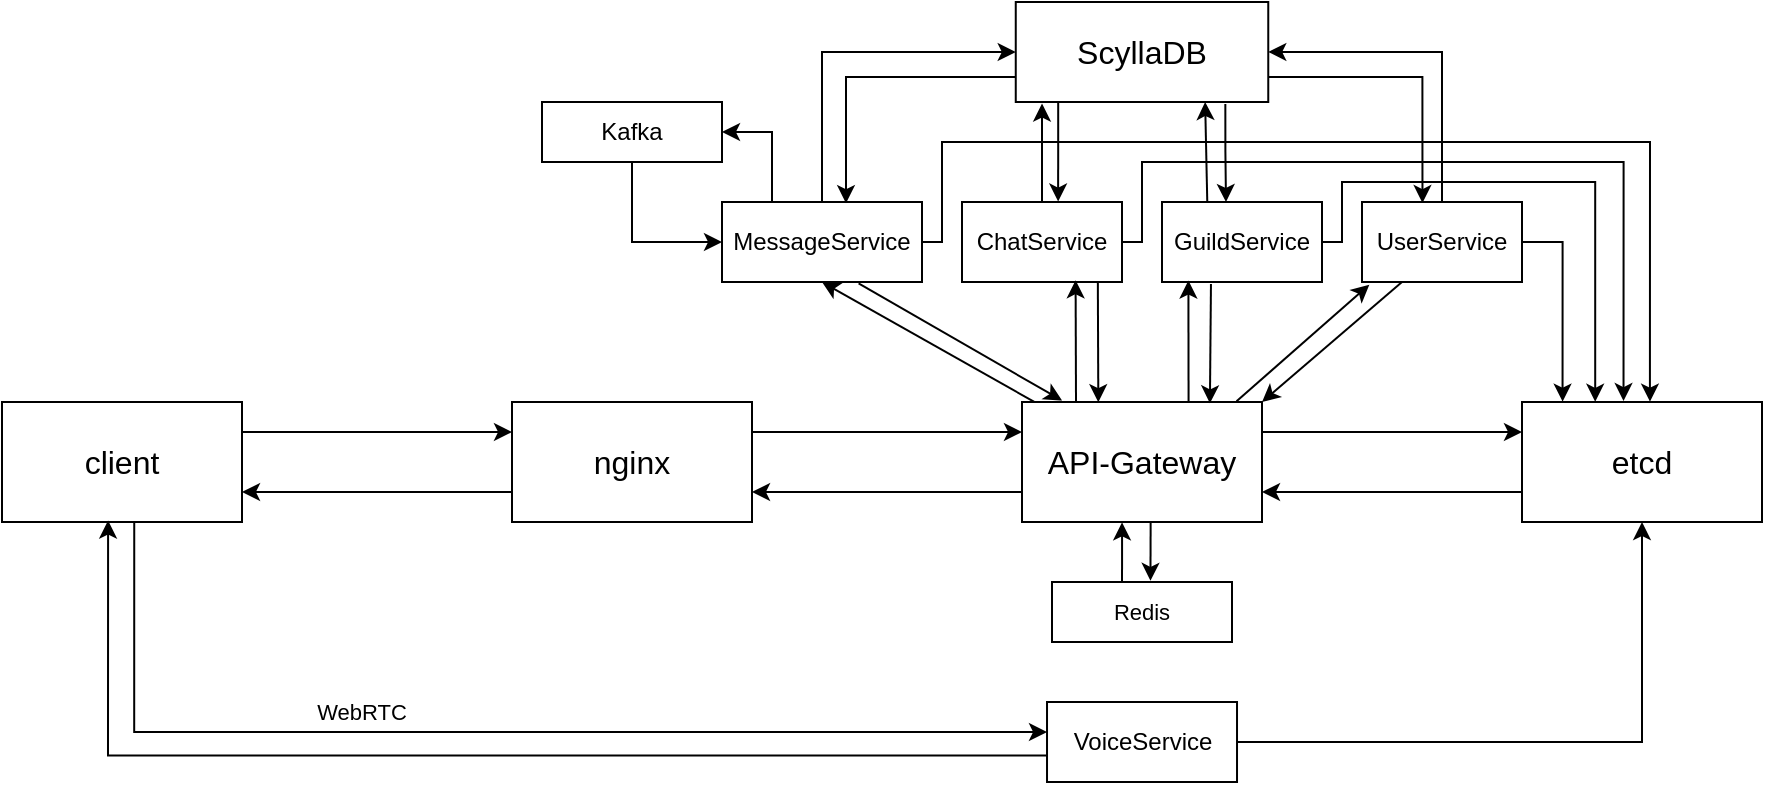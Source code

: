 <mxfile version="22.1.0" type="github">
  <diagram name="Page-1" id="bhF79FGASfxEs6OPb3kg">
    <mxGraphModel dx="989" dy="619" grid="1" gridSize="10" guides="1" tooltips="1" connect="1" arrows="1" fold="1" page="1" pageScale="1" pageWidth="850" pageHeight="1100" math="0" shadow="0">
      <root>
        <mxCell id="0" />
        <mxCell id="1" parent="0" />
        <mxCell id="rvomagN4o5voMDwPLhWL-48" style="edgeStyle=orthogonalEdgeStyle;shape=connector;rounded=0;orthogonalLoop=1;jettySize=auto;html=1;exitX=0.551;exitY=1.007;exitDx=0;exitDy=0;entryX=0;entryY=0.375;entryDx=0;entryDy=0;labelBackgroundColor=default;strokeColor=default;align=center;verticalAlign=middle;fontFamily=Helvetica;fontSize=11;fontColor=default;endArrow=classic;exitPerimeter=0;entryPerimeter=0;" edge="1" parent="1" source="rvomagN4o5voMDwPLhWL-1" target="rvomagN4o5voMDwPLhWL-17">
          <mxGeometry relative="1" as="geometry" />
        </mxCell>
        <mxCell id="rvomagN4o5voMDwPLhWL-1" value="&lt;font style=&quot;font-size: 16px;&quot;&gt;client&lt;/font&gt;" style="rounded=0;whiteSpace=wrap;html=1;" vertex="1" parent="1">
          <mxGeometry x="130" y="330" width="120" height="60" as="geometry" />
        </mxCell>
        <mxCell id="rvomagN4o5voMDwPLhWL-2" value="&lt;font style=&quot;font-size: 16px;&quot;&gt;nginx&lt;/font&gt;" style="rounded=0;whiteSpace=wrap;html=1;" vertex="1" parent="1">
          <mxGeometry x="385" y="330" width="120" height="60" as="geometry" />
        </mxCell>
        <mxCell id="rvomagN4o5voMDwPLhWL-3" value="" style="endArrow=classic;html=1;exitX=1;exitY=0.25;exitDx=0;exitDy=0;entryX=0;entryY=0.25;entryDx=0;entryDy=0;rounded=0;" edge="1" parent="1" source="rvomagN4o5voMDwPLhWL-1" target="rvomagN4o5voMDwPLhWL-2">
          <mxGeometry width="50" height="50" relative="1" as="geometry">
            <mxPoint x="400" y="490" as="sourcePoint" />
            <mxPoint x="450" y="440" as="targetPoint" />
          </mxGeometry>
        </mxCell>
        <mxCell id="rvomagN4o5voMDwPLhWL-4" value="" style="endArrow=classic;html=1;exitX=0;exitY=0.75;exitDx=0;exitDy=0;entryX=1;entryY=0.75;entryDx=0;entryDy=0;rounded=0;" edge="1" parent="1" source="rvomagN4o5voMDwPLhWL-2" target="rvomagN4o5voMDwPLhWL-1">
          <mxGeometry width="50" height="50" relative="1" as="geometry">
            <mxPoint x="270" y="355" as="sourcePoint" />
            <mxPoint x="375" y="355" as="targetPoint" />
          </mxGeometry>
        </mxCell>
        <mxCell id="rvomagN4o5voMDwPLhWL-6" value="&lt;font style=&quot;font-size: 16px;&quot;&gt;API-Gateway&lt;/font&gt;" style="rounded=0;whiteSpace=wrap;html=1;" vertex="1" parent="1">
          <mxGeometry x="640" y="330" width="120" height="60" as="geometry" />
        </mxCell>
        <mxCell id="rvomagN4o5voMDwPLhWL-7" value="" style="endArrow=classic;html=1;exitX=1;exitY=0.25;exitDx=0;exitDy=0;entryX=0;entryY=0.25;entryDx=0;entryDy=0;rounded=0;" edge="1" parent="1" source="rvomagN4o5voMDwPLhWL-2" target="rvomagN4o5voMDwPLhWL-6">
          <mxGeometry width="50" height="50" relative="1" as="geometry">
            <mxPoint x="270" y="355" as="sourcePoint" />
            <mxPoint x="375" y="355" as="targetPoint" />
          </mxGeometry>
        </mxCell>
        <mxCell id="rvomagN4o5voMDwPLhWL-8" value="" style="endArrow=classic;html=1;entryX=1;entryY=0.75;entryDx=0;entryDy=0;exitX=0;exitY=0.75;exitDx=0;exitDy=0;rounded=0;" edge="1" parent="1" source="rvomagN4o5voMDwPLhWL-6" target="rvomagN4o5voMDwPLhWL-2">
          <mxGeometry width="50" height="50" relative="1" as="geometry">
            <mxPoint x="550" y="440" as="sourcePoint" />
            <mxPoint x="270" y="385" as="targetPoint" />
          </mxGeometry>
        </mxCell>
        <mxCell id="rvomagN4o5voMDwPLhWL-10" value="&lt;font style=&quot;font-size: 16px;&quot;&gt;etcd&lt;/font&gt;" style="rounded=0;whiteSpace=wrap;html=1;" vertex="1" parent="1">
          <mxGeometry x="890" y="330" width="120" height="60" as="geometry" />
        </mxCell>
        <mxCell id="rvomagN4o5voMDwPLhWL-11" value="" style="endArrow=classic;html=1;exitX=1;exitY=0.25;exitDx=0;exitDy=0;entryX=0;entryY=0.25;entryDx=0;entryDy=0;rounded=0;" edge="1" parent="1" source="rvomagN4o5voMDwPLhWL-6" target="rvomagN4o5voMDwPLhWL-10">
          <mxGeometry width="50" height="50" relative="1" as="geometry">
            <mxPoint x="495" y="355" as="sourcePoint" />
            <mxPoint x="570" y="355" as="targetPoint" />
          </mxGeometry>
        </mxCell>
        <mxCell id="rvomagN4o5voMDwPLhWL-12" value="" style="endArrow=classic;html=1;entryX=1;entryY=0.75;entryDx=0;entryDy=0;exitX=0;exitY=0.75;exitDx=0;exitDy=0;rounded=0;" edge="1" parent="1" source="rvomagN4o5voMDwPLhWL-10" target="rvomagN4o5voMDwPLhWL-6">
          <mxGeometry width="50" height="50" relative="1" as="geometry">
            <mxPoint x="570" y="385" as="sourcePoint" />
            <mxPoint x="495" y="385" as="targetPoint" />
          </mxGeometry>
        </mxCell>
        <mxCell id="rvomagN4o5voMDwPLhWL-13" value="&lt;font style=&quot;font-size: 12px;&quot;&gt;UserService&lt;/font&gt;" style="rounded=0;whiteSpace=wrap;html=1;fontSize=12;" vertex="1" parent="1">
          <mxGeometry x="810" y="230" width="80" height="40" as="geometry" />
        </mxCell>
        <mxCell id="rvomagN4o5voMDwPLhWL-82" style="edgeStyle=orthogonalEdgeStyle;shape=connector;rounded=0;orthogonalLoop=1;jettySize=auto;html=1;exitX=0.5;exitY=0;exitDx=0;exitDy=0;entryX=0;entryY=0.5;entryDx=0;entryDy=0;labelBackgroundColor=default;strokeColor=default;align=center;verticalAlign=middle;fontFamily=Helvetica;fontSize=11;fontColor=default;endArrow=classic;" edge="1" parent="1" source="rvomagN4o5voMDwPLhWL-14" target="rvomagN4o5voMDwPLhWL-56">
          <mxGeometry relative="1" as="geometry" />
        </mxCell>
        <mxCell id="rvomagN4o5voMDwPLhWL-88" style="edgeStyle=orthogonalEdgeStyle;shape=connector;rounded=0;orthogonalLoop=1;jettySize=auto;html=1;exitX=0.25;exitY=0;exitDx=0;exitDy=0;entryX=1;entryY=0.5;entryDx=0;entryDy=0;labelBackgroundColor=default;strokeColor=default;align=center;verticalAlign=middle;fontFamily=Helvetica;fontSize=11;fontColor=default;endArrow=classic;" edge="1" parent="1" source="rvomagN4o5voMDwPLhWL-14" target="rvomagN4o5voMDwPLhWL-87">
          <mxGeometry relative="1" as="geometry" />
        </mxCell>
        <mxCell id="rvomagN4o5voMDwPLhWL-14" value="&lt;font style=&quot;font-size: 12px;&quot;&gt;MessageService&lt;/font&gt;" style="rounded=0;whiteSpace=wrap;html=1;fontSize=12;" vertex="1" parent="1">
          <mxGeometry x="490" y="230" width="100" height="40" as="geometry" />
        </mxCell>
        <mxCell id="rvomagN4o5voMDwPLhWL-72" style="edgeStyle=orthogonalEdgeStyle;shape=connector;rounded=0;orthogonalLoop=1;jettySize=auto;html=1;exitX=1;exitY=0.5;exitDx=0;exitDy=0;labelBackgroundColor=default;strokeColor=default;align=center;verticalAlign=middle;fontFamily=Helvetica;fontSize=11;fontColor=default;endArrow=classic;entryX=0.423;entryY=-0.008;entryDx=0;entryDy=0;entryPerimeter=0;" edge="1" parent="1" source="rvomagN4o5voMDwPLhWL-15" target="rvomagN4o5voMDwPLhWL-10">
          <mxGeometry relative="1" as="geometry">
            <mxPoint x="940" y="320" as="targetPoint" />
            <Array as="points">
              <mxPoint x="700" y="250" />
              <mxPoint x="700" y="210" />
              <mxPoint x="941" y="210" />
            </Array>
          </mxGeometry>
        </mxCell>
        <mxCell id="rvomagN4o5voMDwPLhWL-15" value="&lt;font style=&quot;font-size: 12px;&quot;&gt;ChatService&lt;/font&gt;" style="rounded=0;whiteSpace=wrap;html=1;fontSize=12;" vertex="1" parent="1">
          <mxGeometry x="610" y="230" width="80" height="40" as="geometry" />
        </mxCell>
        <mxCell id="rvomagN4o5voMDwPLhWL-16" value="&lt;font style=&quot;font-size: 12px;&quot;&gt;GuildService&lt;/font&gt;" style="rounded=0;whiteSpace=wrap;html=1;fontSize=12;" vertex="1" parent="1">
          <mxGeometry x="710" y="230" width="80" height="40" as="geometry" />
        </mxCell>
        <mxCell id="rvomagN4o5voMDwPLhWL-18" style="edgeStyle=orthogonalEdgeStyle;orthogonalLoop=1;jettySize=auto;html=1;exitX=1;exitY=0.5;exitDx=0;exitDy=0;rounded=0;entryX=0.5;entryY=1;entryDx=0;entryDy=0;" edge="1" parent="1" source="rvomagN4o5voMDwPLhWL-17" target="rvomagN4o5voMDwPLhWL-10">
          <mxGeometry relative="1" as="geometry">
            <mxPoint x="780" y="390" as="targetPoint" />
            <Array as="points">
              <mxPoint x="950" y="500" />
            </Array>
          </mxGeometry>
        </mxCell>
        <mxCell id="rvomagN4o5voMDwPLhWL-47" style="edgeStyle=orthogonalEdgeStyle;shape=connector;rounded=0;orthogonalLoop=1;jettySize=auto;html=1;exitX=0.016;exitY=0.669;exitDx=0;exitDy=0;entryX=0.442;entryY=0.988;entryDx=0;entryDy=0;labelBackgroundColor=default;strokeColor=default;align=center;verticalAlign=middle;fontFamily=Helvetica;fontSize=11;fontColor=default;endArrow=classic;entryPerimeter=0;exitPerimeter=0;" edge="1" parent="1" source="rvomagN4o5voMDwPLhWL-17" target="rvomagN4o5voMDwPLhWL-1">
          <mxGeometry relative="1" as="geometry" />
        </mxCell>
        <mxCell id="rvomagN4o5voMDwPLhWL-17" value="&lt;font style=&quot;font-size: 12px;&quot;&gt;VoiceService&lt;/font&gt;" style="rounded=0;whiteSpace=wrap;html=1;" vertex="1" parent="1">
          <mxGeometry x="652.51" y="480" width="95" height="40" as="geometry" />
        </mxCell>
        <mxCell id="rvomagN4o5voMDwPLhWL-55" value="WebRTC" style="text;html=1;strokeColor=none;fillColor=none;align=center;verticalAlign=middle;whiteSpace=wrap;rounded=0;fontSize=11;fontFamily=Helvetica;fontColor=default;" vertex="1" parent="1">
          <mxGeometry x="280" y="470" width="60" height="30" as="geometry" />
        </mxCell>
        <mxCell id="rvomagN4o5voMDwPLhWL-56" value="&lt;font style=&quot;font-size: 16px;&quot;&gt;ScyllaDB&lt;/font&gt;" style="rounded=0;whiteSpace=wrap;html=1;fontFamily=Helvetica;fontSize=11;fontColor=default;" vertex="1" parent="1">
          <mxGeometry x="636.88" y="130" width="126.25" height="50" as="geometry" />
        </mxCell>
        <mxCell id="rvomagN4o5voMDwPLhWL-62" value="" style="endArrow=classic;html=1;rounded=0;labelBackgroundColor=default;strokeColor=default;align=center;verticalAlign=middle;fontFamily=Helvetica;fontSize=11;fontColor=default;shape=connector;entryX=0.5;entryY=1;entryDx=0;entryDy=0;exitX=0.053;exitY=0.001;exitDx=0;exitDy=0;exitPerimeter=0;" edge="1" parent="1" source="rvomagN4o5voMDwPLhWL-6" target="rvomagN4o5voMDwPLhWL-14">
          <mxGeometry width="50" height="50" relative="1" as="geometry">
            <mxPoint x="540" y="430" as="sourcePoint" />
            <mxPoint x="590" y="380" as="targetPoint" />
          </mxGeometry>
        </mxCell>
        <mxCell id="rvomagN4o5voMDwPLhWL-63" value="" style="endArrow=classic;html=1;rounded=0;labelBackgroundColor=default;strokeColor=default;align=center;verticalAlign=middle;fontFamily=Helvetica;fontSize=11;fontColor=default;shape=connector;entryX=0.167;entryY=-0.012;entryDx=0;entryDy=0;entryPerimeter=0;exitX=0.683;exitY=1.018;exitDx=0;exitDy=0;exitPerimeter=0;" edge="1" parent="1" source="rvomagN4o5voMDwPLhWL-14" target="rvomagN4o5voMDwPLhWL-6">
          <mxGeometry width="50" height="50" relative="1" as="geometry">
            <mxPoint x="570" y="280" as="sourcePoint" />
            <mxPoint x="557" y="280" as="targetPoint" />
          </mxGeometry>
        </mxCell>
        <mxCell id="rvomagN4o5voMDwPLhWL-64" value="" style="endArrow=classic;html=1;rounded=0;labelBackgroundColor=default;strokeColor=default;align=center;verticalAlign=middle;fontFamily=Helvetica;fontSize=11;fontColor=default;shape=connector;exitX=0.225;exitY=-0.008;exitDx=0;exitDy=0;exitPerimeter=0;entryX=0.71;entryY=0.978;entryDx=0;entryDy=0;entryPerimeter=0;" edge="1" parent="1" source="rvomagN4o5voMDwPLhWL-6" target="rvomagN4o5voMDwPLhWL-15">
          <mxGeometry width="50" height="50" relative="1" as="geometry">
            <mxPoint x="670" y="330" as="sourcePoint" />
            <mxPoint x="662" y="270" as="targetPoint" />
          </mxGeometry>
        </mxCell>
        <mxCell id="rvomagN4o5voMDwPLhWL-65" value="" style="endArrow=classic;html=1;rounded=0;labelBackgroundColor=default;strokeColor=default;align=center;verticalAlign=middle;fontFamily=Helvetica;fontSize=11;fontColor=default;shape=connector;entryX=0.318;entryY=0.002;entryDx=0;entryDy=0;entryPerimeter=0;exitX=0.849;exitY=1.013;exitDx=0;exitDy=0;exitPerimeter=0;" edge="1" parent="1" source="rvomagN4o5voMDwPLhWL-15" target="rvomagN4o5voMDwPLhWL-6">
          <mxGeometry width="50" height="50" relative="1" as="geometry">
            <mxPoint x="679" y="340" as="sourcePoint" />
            <mxPoint x="679" y="280" as="targetPoint" />
          </mxGeometry>
        </mxCell>
        <mxCell id="rvomagN4o5voMDwPLhWL-66" value="" style="endArrow=classic;html=1;rounded=0;labelBackgroundColor=default;strokeColor=default;align=center;verticalAlign=middle;fontFamily=Helvetica;fontSize=11;fontColor=default;shape=connector;entryX=0.165;entryY=0.982;entryDx=0;entryDy=0;exitX=0.694;exitY=-0.006;exitDx=0;exitDy=0;entryPerimeter=0;exitPerimeter=0;" edge="1" parent="1" source="rvomagN4o5voMDwPLhWL-6" target="rvomagN4o5voMDwPLhWL-16">
          <mxGeometry width="50" height="50" relative="1" as="geometry">
            <mxPoint x="760" y="360" as="sourcePoint" />
            <mxPoint x="760" y="300" as="targetPoint" />
          </mxGeometry>
        </mxCell>
        <mxCell id="rvomagN4o5voMDwPLhWL-67" value="" style="endArrow=classic;html=1;rounded=0;labelBackgroundColor=default;strokeColor=default;align=center;verticalAlign=middle;fontFamily=Helvetica;fontSize=11;fontColor=default;shape=connector;entryX=0.783;entryY=0.011;entryDx=0;entryDy=0;entryPerimeter=0;exitX=0.306;exitY=1.025;exitDx=0;exitDy=0;exitPerimeter=0;" edge="1" parent="1" source="rvomagN4o5voMDwPLhWL-16" target="rvomagN4o5voMDwPLhWL-6">
          <mxGeometry width="50" height="50" relative="1" as="geometry">
            <mxPoint x="760" y="250" as="sourcePoint" />
            <mxPoint x="791.5" y="340" as="targetPoint" />
          </mxGeometry>
        </mxCell>
        <mxCell id="rvomagN4o5voMDwPLhWL-68" value="" style="endArrow=classic;html=1;rounded=0;labelBackgroundColor=default;strokeColor=default;align=center;verticalAlign=middle;fontFamily=Helvetica;fontSize=11;fontColor=default;shape=connector;entryX=0.046;entryY=1.033;entryDx=0;entryDy=0;exitX=0.894;exitY=-0.006;exitDx=0;exitDy=0;entryPerimeter=0;exitPerimeter=0;" edge="1" parent="1" source="rvomagN4o5voMDwPLhWL-6" target="rvomagN4o5voMDwPLhWL-13">
          <mxGeometry width="50" height="50" relative="1" as="geometry">
            <mxPoint x="740" y="340" as="sourcePoint" />
            <mxPoint x="741" y="279" as="targetPoint" />
          </mxGeometry>
        </mxCell>
        <mxCell id="rvomagN4o5voMDwPLhWL-69" value="" style="endArrow=classic;html=1;rounded=0;labelBackgroundColor=default;strokeColor=default;align=center;verticalAlign=middle;fontFamily=Helvetica;fontSize=11;fontColor=default;shape=connector;entryX=1;entryY=0;entryDx=0;entryDy=0;exitX=0.25;exitY=1;exitDx=0;exitDy=0;" edge="1" parent="1" source="rvomagN4o5voMDwPLhWL-13" target="rvomagN4o5voMDwPLhWL-6">
          <mxGeometry width="50" height="50" relative="1" as="geometry">
            <mxPoint x="762" y="339" as="sourcePoint" />
            <mxPoint x="839" y="280" as="targetPoint" />
          </mxGeometry>
        </mxCell>
        <mxCell id="rvomagN4o5voMDwPLhWL-70" style="edgeStyle=orthogonalEdgeStyle;shape=connector;rounded=0;orthogonalLoop=1;jettySize=auto;html=1;exitX=1;exitY=0.5;exitDx=0;exitDy=0;labelBackgroundColor=default;strokeColor=default;align=center;verticalAlign=middle;fontFamily=Helvetica;fontSize=11;fontColor=default;endArrow=classic;entryX=0.169;entryY=-0.003;entryDx=0;entryDy=0;entryPerimeter=0;" edge="1" parent="1" source="rvomagN4o5voMDwPLhWL-13" target="rvomagN4o5voMDwPLhWL-10">
          <mxGeometry relative="1" as="geometry">
            <mxPoint x="910" y="320" as="targetPoint" />
          </mxGeometry>
        </mxCell>
        <mxCell id="rvomagN4o5voMDwPLhWL-71" style="edgeStyle=orthogonalEdgeStyle;shape=connector;rounded=0;orthogonalLoop=1;jettySize=auto;html=1;exitX=1;exitY=0.5;exitDx=0;exitDy=0;entryX=0.305;entryY=-0.002;entryDx=0;entryDy=0;entryPerimeter=0;labelBackgroundColor=default;strokeColor=default;align=center;verticalAlign=middle;fontFamily=Helvetica;fontSize=11;fontColor=default;endArrow=classic;" edge="1" parent="1" source="rvomagN4o5voMDwPLhWL-16" target="rvomagN4o5voMDwPLhWL-10">
          <mxGeometry relative="1" as="geometry">
            <Array as="points">
              <mxPoint x="800" y="250" />
              <mxPoint x="800" y="220" />
              <mxPoint x="927" y="220" />
            </Array>
          </mxGeometry>
        </mxCell>
        <mxCell id="rvomagN4o5voMDwPLhWL-73" style="edgeStyle=orthogonalEdgeStyle;shape=connector;rounded=0;orthogonalLoop=1;jettySize=auto;html=1;exitX=1;exitY=0.5;exitDx=0;exitDy=0;entryX=0.533;entryY=-0.003;entryDx=0;entryDy=0;entryPerimeter=0;labelBackgroundColor=default;strokeColor=default;align=center;verticalAlign=middle;fontFamily=Helvetica;fontSize=11;fontColor=default;endArrow=classic;" edge="1" parent="1" source="rvomagN4o5voMDwPLhWL-14" target="rvomagN4o5voMDwPLhWL-10">
          <mxGeometry relative="1" as="geometry">
            <Array as="points">
              <mxPoint x="600" y="250" />
              <mxPoint x="600" y="200" />
              <mxPoint x="954" y="200" />
            </Array>
          </mxGeometry>
        </mxCell>
        <mxCell id="rvomagN4o5voMDwPLhWL-78" value="" style="endArrow=classic;html=1;rounded=0;labelBackgroundColor=default;strokeColor=default;align=center;verticalAlign=middle;fontFamily=Helvetica;fontSize=11;fontColor=default;shape=connector;entryX=0.75;entryY=1;entryDx=0;entryDy=0;exitX=0.283;exitY=-0.003;exitDx=0;exitDy=0;exitPerimeter=0;" edge="1" parent="1" source="rvomagN4o5voMDwPLhWL-16" target="rvomagN4o5voMDwPLhWL-56">
          <mxGeometry width="50" height="50" relative="1" as="geometry">
            <mxPoint x="640" y="240" as="sourcePoint" />
            <mxPoint x="640" y="181" as="targetPoint" />
          </mxGeometry>
        </mxCell>
        <mxCell id="rvomagN4o5voMDwPLhWL-79" style="edgeStyle=orthogonalEdgeStyle;shape=connector;rounded=0;orthogonalLoop=1;jettySize=auto;html=1;exitX=0.5;exitY=0;exitDx=0;exitDy=0;entryX=0.104;entryY=1.015;entryDx=0;entryDy=0;entryPerimeter=0;labelBackgroundColor=default;strokeColor=default;align=center;verticalAlign=middle;fontFamily=Helvetica;fontSize=11;fontColor=default;endArrow=classic;" edge="1" parent="1" source="rvomagN4o5voMDwPLhWL-15" target="rvomagN4o5voMDwPLhWL-56">
          <mxGeometry relative="1" as="geometry" />
        </mxCell>
        <mxCell id="rvomagN4o5voMDwPLhWL-80" style="edgeStyle=orthogonalEdgeStyle;shape=connector;rounded=0;orthogonalLoop=1;jettySize=auto;html=1;exitX=0.168;exitY=1.007;exitDx=0;exitDy=0;labelBackgroundColor=default;strokeColor=default;align=center;verticalAlign=middle;fontFamily=Helvetica;fontSize=11;fontColor=default;endArrow=classic;exitPerimeter=0;entryX=0.601;entryY=-0.006;entryDx=0;entryDy=0;entryPerimeter=0;" edge="1" parent="1" source="rvomagN4o5voMDwPLhWL-56" target="rvomagN4o5voMDwPLhWL-15">
          <mxGeometry relative="1" as="geometry">
            <mxPoint x="660" y="240" as="sourcePoint" />
            <mxPoint x="658" y="230" as="targetPoint" />
          </mxGeometry>
        </mxCell>
        <mxCell id="rvomagN4o5voMDwPLhWL-81" style="edgeStyle=orthogonalEdgeStyle;shape=connector;rounded=0;orthogonalLoop=1;jettySize=auto;html=1;exitX=0.83;exitY=1.019;exitDx=0;exitDy=0;labelBackgroundColor=default;strokeColor=default;align=center;verticalAlign=middle;fontFamily=Helvetica;fontSize=11;fontColor=default;endArrow=classic;exitPerimeter=0;" edge="1" parent="1" source="rvomagN4o5voMDwPLhWL-56">
          <mxGeometry relative="1" as="geometry">
            <mxPoint x="668" y="190" as="sourcePoint" />
            <mxPoint x="742" y="230" as="targetPoint" />
          </mxGeometry>
        </mxCell>
        <mxCell id="rvomagN4o5voMDwPLhWL-83" style="edgeStyle=orthogonalEdgeStyle;shape=connector;rounded=0;orthogonalLoop=1;jettySize=auto;html=1;exitX=0;exitY=0.75;exitDx=0;exitDy=0;labelBackgroundColor=default;strokeColor=default;align=center;verticalAlign=middle;fontFamily=Helvetica;fontSize=11;fontColor=default;endArrow=classic;entryX=0.62;entryY=0.015;entryDx=0;entryDy=0;entryPerimeter=0;" edge="1" parent="1" source="rvomagN4o5voMDwPLhWL-56" target="rvomagN4o5voMDwPLhWL-14">
          <mxGeometry relative="1" as="geometry">
            <mxPoint x="668" y="190" as="sourcePoint" />
            <mxPoint x="668" y="240" as="targetPoint" />
          </mxGeometry>
        </mxCell>
        <mxCell id="rvomagN4o5voMDwPLhWL-84" style="edgeStyle=orthogonalEdgeStyle;shape=connector;rounded=0;orthogonalLoop=1;jettySize=auto;html=1;exitX=0.5;exitY=0;exitDx=0;exitDy=0;entryX=1;entryY=0.5;entryDx=0;entryDy=0;labelBackgroundColor=default;strokeColor=default;align=center;verticalAlign=middle;fontFamily=Helvetica;fontSize=11;fontColor=default;endArrow=classic;" edge="1" parent="1" source="rvomagN4o5voMDwPLhWL-13" target="rvomagN4o5voMDwPLhWL-56">
          <mxGeometry relative="1" as="geometry">
            <mxPoint x="550" y="240" as="sourcePoint" />
            <mxPoint x="647" y="165" as="targetPoint" />
          </mxGeometry>
        </mxCell>
        <mxCell id="rvomagN4o5voMDwPLhWL-86" style="edgeStyle=orthogonalEdgeStyle;shape=connector;rounded=0;orthogonalLoop=1;jettySize=auto;html=1;exitX=1;exitY=0.75;exitDx=0;exitDy=0;labelBackgroundColor=default;strokeColor=default;align=center;verticalAlign=middle;fontFamily=Helvetica;fontSize=11;fontColor=default;endArrow=classic;entryX=0.378;entryY=0.013;entryDx=0;entryDy=0;entryPerimeter=0;" edge="1" parent="1" source="rvomagN4o5voMDwPLhWL-56" target="rvomagN4o5voMDwPLhWL-13">
          <mxGeometry relative="1" as="geometry">
            <mxPoint x="647" y="178" as="sourcePoint" />
            <mxPoint x="562" y="241" as="targetPoint" />
          </mxGeometry>
        </mxCell>
        <mxCell id="rvomagN4o5voMDwPLhWL-89" style="edgeStyle=orthogonalEdgeStyle;shape=connector;rounded=0;orthogonalLoop=1;jettySize=auto;html=1;exitX=0.5;exitY=1;exitDx=0;exitDy=0;entryX=0;entryY=0.5;entryDx=0;entryDy=0;labelBackgroundColor=default;strokeColor=default;align=center;verticalAlign=middle;fontFamily=Helvetica;fontSize=11;fontColor=default;endArrow=classic;" edge="1" parent="1" source="rvomagN4o5voMDwPLhWL-87" target="rvomagN4o5voMDwPLhWL-14">
          <mxGeometry relative="1" as="geometry" />
        </mxCell>
        <mxCell id="rvomagN4o5voMDwPLhWL-87" value="&lt;font style=&quot;font-size: 12px;&quot;&gt;Kafka&lt;/font&gt;" style="rounded=0;whiteSpace=wrap;html=1;fontFamily=Helvetica;fontSize=11;fontColor=default;" vertex="1" parent="1">
          <mxGeometry x="400" y="180" width="90" height="30" as="geometry" />
        </mxCell>
        <mxCell id="rvomagN4o5voMDwPLhWL-90" value="Redis" style="rounded=0;whiteSpace=wrap;html=1;fontFamily=Helvetica;fontSize=11;fontColor=default;" vertex="1" parent="1">
          <mxGeometry x="655" y="420" width="90" height="30" as="geometry" />
        </mxCell>
        <mxCell id="rvomagN4o5voMDwPLhWL-92" style="edgeStyle=orthogonalEdgeStyle;shape=connector;rounded=0;orthogonalLoop=1;jettySize=auto;html=1;entryX=0.417;entryY=1.003;entryDx=0;entryDy=0;entryPerimeter=0;labelBackgroundColor=default;strokeColor=default;align=center;verticalAlign=middle;fontFamily=Helvetica;fontSize=11;fontColor=default;endArrow=classic;exitX=0.389;exitY=-0.008;exitDx=0;exitDy=0;exitPerimeter=0;" edge="1" parent="1" source="rvomagN4o5voMDwPLhWL-90" target="rvomagN4o5voMDwPLhWL-6">
          <mxGeometry relative="1" as="geometry">
            <mxPoint x="690" y="410" as="sourcePoint" />
          </mxGeometry>
        </mxCell>
        <mxCell id="rvomagN4o5voMDwPLhWL-93" style="edgeStyle=orthogonalEdgeStyle;shape=connector;rounded=0;orthogonalLoop=1;jettySize=auto;html=1;labelBackgroundColor=default;strokeColor=default;align=center;verticalAlign=middle;fontFamily=Helvetica;fontSize=11;fontColor=default;endArrow=classic;exitX=0.536;exitY=1.009;exitDx=0;exitDy=0;entryX=0.547;entryY=-0.019;entryDx=0;entryDy=0;exitPerimeter=0;entryPerimeter=0;" edge="1" parent="1" source="rvomagN4o5voMDwPLhWL-6" target="rvomagN4o5voMDwPLhWL-90">
          <mxGeometry relative="1" as="geometry">
            <mxPoint x="700" y="430" as="sourcePoint" />
            <mxPoint x="720" y="400" as="targetPoint" />
          </mxGeometry>
        </mxCell>
      </root>
    </mxGraphModel>
  </diagram>
</mxfile>
